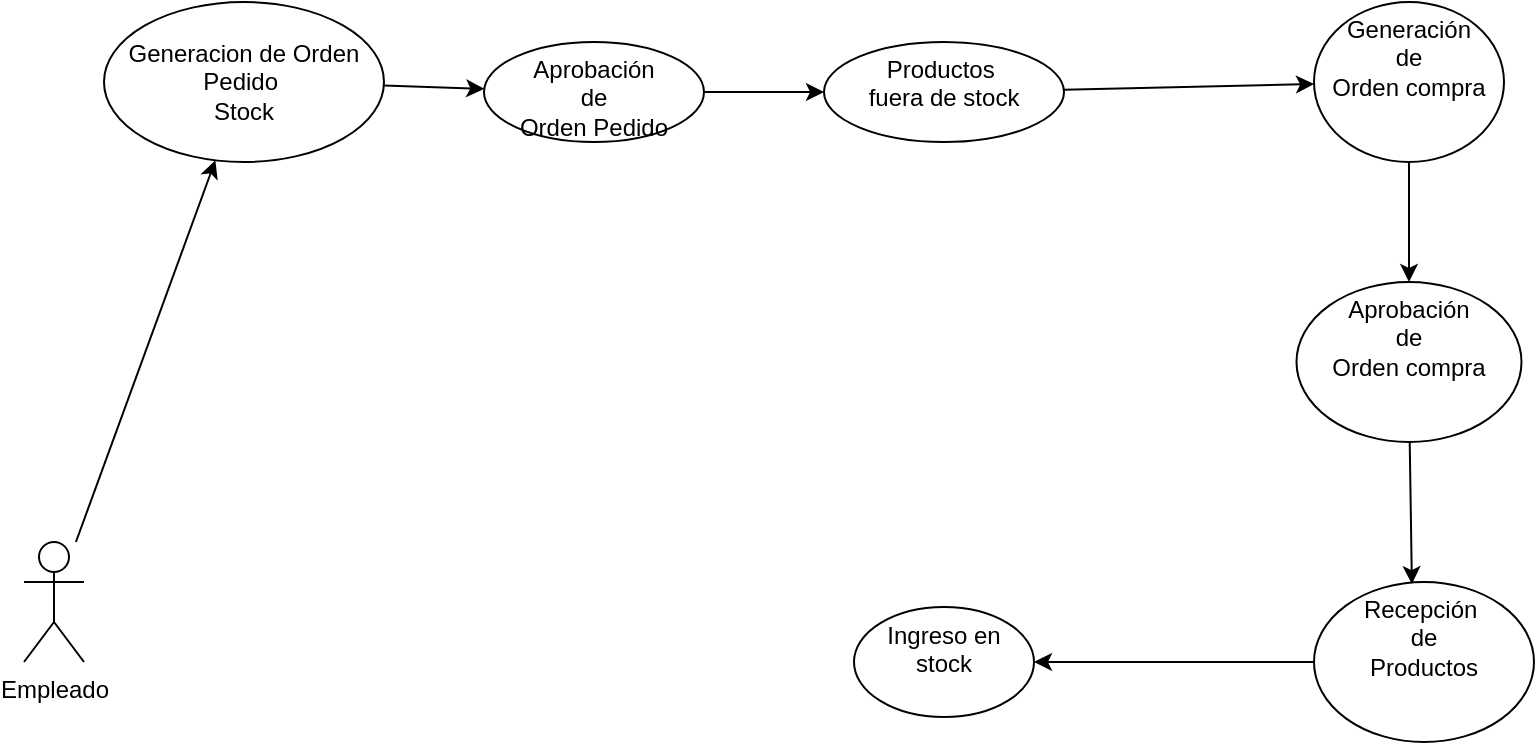 <mxfile>
    <diagram id="20v6uuN1zLpbXt2udodb" name="Page-1">
        <mxGraphModel dx="1067" dy="687" grid="1" gridSize="10" guides="1" tooltips="1" connect="1" arrows="1" fold="1" page="1" pageScale="1" pageWidth="850" pageHeight="1100" math="0" shadow="0">
            <root>
                <mxCell id="0"/>
                <mxCell id="1" parent="0"/>
                <mxCell id="2" style="edgeStyle=none;html=1;" edge="1" parent="1" source="3" target="7">
                    <mxGeometry relative="1" as="geometry"/>
                </mxCell>
                <mxCell id="3" value="Empleado" style="shape=umlActor;verticalLabelPosition=bottom;verticalAlign=top;html=1;outlineConnect=0;" vertex="1" parent="1">
                    <mxGeometry x="40" y="500" width="30" height="60" as="geometry"/>
                </mxCell>
                <mxCell id="6" style="edgeStyle=none;html=1;" edge="1" parent="1" source="7" target="10">
                    <mxGeometry relative="1" as="geometry"/>
                </mxCell>
                <mxCell id="7" value="Generacion de Orden Pedido&amp;nbsp;&lt;br&gt;Stock" style="ellipse;whiteSpace=wrap;html=1;" vertex="1" parent="1">
                    <mxGeometry x="80" y="230" width="140" height="80" as="geometry"/>
                </mxCell>
                <mxCell id="23" value="" style="edgeStyle=none;html=1;" edge="1" parent="1" source="10" target="22">
                    <mxGeometry relative="1" as="geometry"/>
                </mxCell>
                <mxCell id="10" value="Aprobación&lt;br&gt;de&lt;br&gt;Orden Pedido" style="ellipse;whiteSpace=wrap;html=1;verticalAlign=top;" vertex="1" parent="1">
                    <mxGeometry x="270" y="250" width="110" height="50" as="geometry"/>
                </mxCell>
                <mxCell id="13" value="Ingreso en stock" style="ellipse;whiteSpace=wrap;html=1;verticalAlign=top;" vertex="1" parent="1">
                    <mxGeometry x="455" y="532.5" width="90" height="55" as="geometry"/>
                </mxCell>
                <mxCell id="26" value="" style="edgeStyle=none;html=1;" edge="1" parent="1" source="17" target="25">
                    <mxGeometry relative="1" as="geometry"/>
                </mxCell>
                <mxCell id="17" value="Generación&lt;br&gt;de&lt;br&gt;Orden compra" style="ellipse;whiteSpace=wrap;html=1;verticalAlign=top;" vertex="1" parent="1">
                    <mxGeometry x="685" y="230" width="95" height="80" as="geometry"/>
                </mxCell>
                <mxCell id="28" style="edgeStyle=none;html=1;" edge="1" parent="1" source="19" target="13">
                    <mxGeometry relative="1" as="geometry"/>
                </mxCell>
                <mxCell id="19" value="Recepción&amp;nbsp;&lt;br&gt;de&lt;br&gt;Productos" style="ellipse;whiteSpace=wrap;html=1;verticalAlign=top;" vertex="1" parent="1">
                    <mxGeometry x="685" y="520" width="110" height="80" as="geometry"/>
                </mxCell>
                <mxCell id="24" style="edgeStyle=none;html=1;" edge="1" parent="1" source="22" target="17">
                    <mxGeometry relative="1" as="geometry"/>
                </mxCell>
                <mxCell id="22" value="Productos&amp;nbsp;&lt;br&gt;fuera de stock" style="ellipse;whiteSpace=wrap;html=1;verticalAlign=top;" vertex="1" parent="1">
                    <mxGeometry x="440" y="250" width="120" height="50" as="geometry"/>
                </mxCell>
                <mxCell id="27" style="edgeStyle=none;html=1;entryX=0.445;entryY=0.013;entryDx=0;entryDy=0;entryPerimeter=0;" edge="1" parent="1" source="25" target="19">
                    <mxGeometry relative="1" as="geometry"/>
                </mxCell>
                <mxCell id="25" value="Aprobación&lt;br&gt;de&lt;br&gt;Orden compra" style="ellipse;whiteSpace=wrap;html=1;verticalAlign=top;" vertex="1" parent="1">
                    <mxGeometry x="676.25" y="370" width="112.5" height="80" as="geometry"/>
                </mxCell>
            </root>
        </mxGraphModel>
    </diagram>
</mxfile>